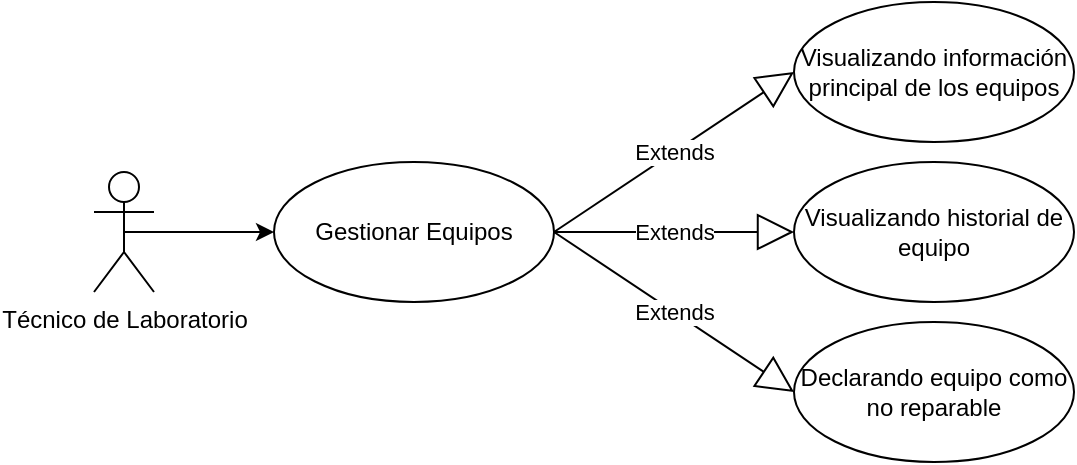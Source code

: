 <mxfile version="27.0.9">
  <diagram name="Página-1" id="ZfuYBb1uDBB9Q9XqHdRm">
    <mxGraphModel grid="1" page="1" gridSize="10" guides="1" tooltips="1" connect="1" arrows="1" fold="1" pageScale="1" pageWidth="827" pageHeight="1169" math="0" shadow="0">
      <root>
        <mxCell id="0" />
        <mxCell id="1" parent="0" />
        <mxCell id="kV3_Yy7MnByPjowpty7V-22" style="edgeStyle=orthogonalEdgeStyle;rounded=0;orthogonalLoop=1;jettySize=auto;html=1;exitX=0.5;exitY=0.5;exitDx=0;exitDy=0;exitPerimeter=0;entryX=0;entryY=0.5;entryDx=0;entryDy=0;" edge="1" parent="1" source="kV3_Yy7MnByPjowpty7V-23" target="kV3_Yy7MnByPjowpty7V-24">
          <mxGeometry relative="1" as="geometry" />
        </mxCell>
        <mxCell id="kV3_Yy7MnByPjowpty7V-23" value="Técnico de Laboratorio" style="shape=umlActor;verticalLabelPosition=bottom;verticalAlign=top;html=1;" vertex="1" parent="1">
          <mxGeometry x="80" y="455" width="30" height="60" as="geometry" />
        </mxCell>
        <mxCell id="kV3_Yy7MnByPjowpty7V-24" value="Gestionar Equipos" style="ellipse;whiteSpace=wrap;html=1;" vertex="1" parent="1">
          <mxGeometry x="170" y="450" width="140" height="70" as="geometry" />
        </mxCell>
        <mxCell id="kV3_Yy7MnByPjowpty7V-25" value="Visualizando información principal de los equipos" style="ellipse;whiteSpace=wrap;html=1;" vertex="1" parent="1">
          <mxGeometry x="430" y="370" width="140" height="70" as="geometry" />
        </mxCell>
        <mxCell id="kV3_Yy7MnByPjowpty7V-26" value="Visualizando historial de equipo" style="ellipse;whiteSpace=wrap;html=1;" vertex="1" parent="1">
          <mxGeometry x="430" y="450" width="140" height="70" as="geometry" />
        </mxCell>
        <mxCell id="kV3_Yy7MnByPjowpty7V-27" value="Declarando equipo como no reparable" style="ellipse;whiteSpace=wrap;html=1;" vertex="1" parent="1">
          <mxGeometry x="430" y="530" width="140" height="70" as="geometry" />
        </mxCell>
        <mxCell id="kV3_Yy7MnByPjowpty7V-34" value="Extends" style="endArrow=block;endSize=16;endFill=0;html=1;rounded=0;exitX=1;exitY=0.5;exitDx=0;exitDy=0;entryX=0;entryY=0.5;entryDx=0;entryDy=0;" edge="1" parent="1" source="kV3_Yy7MnByPjowpty7V-24" target="kV3_Yy7MnByPjowpty7V-25">
          <mxGeometry width="160" relative="1" as="geometry">
            <mxPoint x="340" y="600" as="sourcePoint" />
            <mxPoint x="500" y="600" as="targetPoint" />
          </mxGeometry>
        </mxCell>
        <mxCell id="kV3_Yy7MnByPjowpty7V-41" value="Extends" style="endArrow=block;endSize=16;endFill=0;html=1;rounded=0;exitX=1;exitY=0.5;exitDx=0;exitDy=0;entryX=0;entryY=0.5;entryDx=0;entryDy=0;" edge="1" parent="1" source="kV3_Yy7MnByPjowpty7V-24" target="kV3_Yy7MnByPjowpty7V-27">
          <mxGeometry width="160" relative="1" as="geometry">
            <mxPoint x="170" y="180" as="sourcePoint" />
            <mxPoint x="330" y="180" as="targetPoint" />
          </mxGeometry>
        </mxCell>
        <mxCell id="kV3_Yy7MnByPjowpty7V-42" value="Extends" style="endArrow=block;endSize=16;endFill=0;html=1;rounded=0;exitX=1;exitY=0.5;exitDx=0;exitDy=0;entryX=0;entryY=0.5;entryDx=0;entryDy=0;" edge="1" parent="1" source="kV3_Yy7MnByPjowpty7V-24" target="kV3_Yy7MnByPjowpty7V-26">
          <mxGeometry width="160" relative="1" as="geometry">
            <mxPoint x="180" y="210" as="sourcePoint" />
            <mxPoint x="340" y="210" as="targetPoint" />
          </mxGeometry>
        </mxCell>
      </root>
    </mxGraphModel>
  </diagram>
</mxfile>
